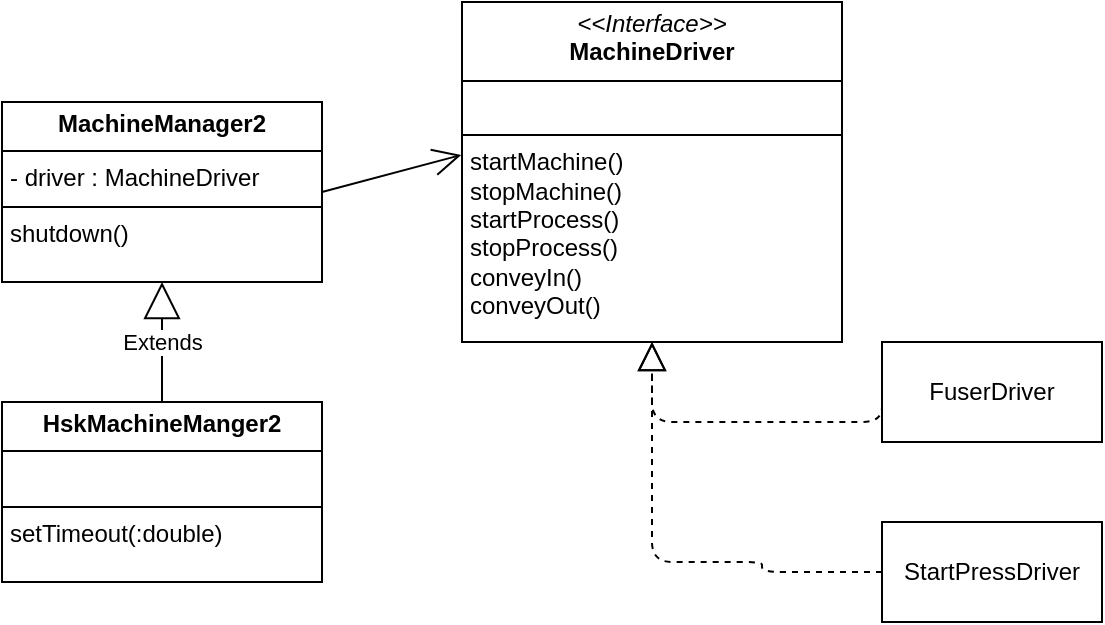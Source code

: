 <mxfile>
    <diagram id="IG2ensJzefZLgvbSrBKK" name="Page-1">
        <mxGraphModel dx="772" dy="307" grid="1" gridSize="10" guides="1" tooltips="1" connect="1" arrows="1" fold="1" page="1" pageScale="1" pageWidth="850" pageHeight="1100" math="0" shadow="0">
            <root>
                <mxCell id="0"/>
                <mxCell id="1" parent="0"/>
                <mxCell id="2" value="&lt;p style=&quot;margin:0px;margin-top:4px;text-align:center;&quot;&gt;&lt;i&gt;&amp;lt;&amp;lt;Interface&amp;gt;&amp;gt;&lt;/i&gt;&lt;br&gt;&lt;b&gt;MachineDriver&lt;/b&gt;&lt;/p&gt;&lt;hr size=&quot;1&quot; style=&quot;border-style:solid;&quot;&gt;&lt;p style=&quot;margin:0px;margin-left:4px;&quot;&gt;&lt;br&gt;&lt;/p&gt;&lt;hr size=&quot;1&quot; style=&quot;border-style:solid;&quot;&gt;&lt;p style=&quot;margin:0px;margin-left:4px;&quot;&gt;startMachine()&lt;/p&gt;&lt;p style=&quot;margin:0px;margin-left:4px;&quot;&gt;stopMachine()&lt;/p&gt;&lt;p style=&quot;margin:0px;margin-left:4px;&quot;&gt;startProcess()&lt;/p&gt;&lt;p style=&quot;margin:0px;margin-left:4px;&quot;&gt;stopProcess()&lt;/p&gt;&lt;p style=&quot;margin:0px;margin-left:4px;&quot;&gt;conveyIn()&lt;/p&gt;&lt;p style=&quot;margin:0px;margin-left:4px;&quot;&gt;conveyOut()&lt;/p&gt;&lt;p style=&quot;margin:0px;margin-left:4px;&quot;&gt;&lt;br&gt;&lt;/p&gt;" style="verticalAlign=top;align=left;overflow=fill;html=1;whiteSpace=wrap;" parent="1" vertex="1">
                    <mxGeometry x="270" y="30" width="190" height="170" as="geometry"/>
                </mxCell>
                <mxCell id="3" value="StartPressDriver" style="html=1;whiteSpace=wrap;" parent="1" vertex="1">
                    <mxGeometry x="480" y="290" width="110" height="50" as="geometry"/>
                </mxCell>
                <mxCell id="4" value="FuserDriver" style="html=1;whiteSpace=wrap;" parent="1" vertex="1">
                    <mxGeometry x="480" y="200" width="110" height="50" as="geometry"/>
                </mxCell>
                <mxCell id="8" value="&lt;p style=&quot;margin:0px;margin-top:4px;text-align:center;&quot;&gt;&lt;b&gt;MachineManager2&lt;/b&gt;&lt;/p&gt;&lt;hr size=&quot;1&quot; style=&quot;border-style:solid;&quot;&gt;&lt;p style=&quot;margin:0px;margin-left:4px;&quot;&gt;- driver : MachineDriver&lt;/p&gt;&lt;hr size=&quot;1&quot; style=&quot;border-style:solid;&quot;&gt;&lt;p style=&quot;margin:0px;margin-left:4px;&quot;&gt;shutdown()&lt;/p&gt;" style="verticalAlign=top;align=left;overflow=fill;html=1;whiteSpace=wrap;" parent="1" vertex="1">
                    <mxGeometry x="40" y="80" width="160" height="90" as="geometry"/>
                </mxCell>
                <mxCell id="9" value="" style="endArrow=open;endFill=1;endSize=12;html=1;entryX=-0.002;entryY=0.45;entryDx=0;entryDy=0;entryPerimeter=0;exitX=1;exitY=0.5;exitDx=0;exitDy=0;" parent="1" source="8" target="2" edge="1">
                    <mxGeometry width="160" relative="1" as="geometry">
                        <mxPoint x="200" y="103" as="sourcePoint"/>
                        <mxPoint x="500" y="270" as="targetPoint"/>
                    </mxGeometry>
                </mxCell>
                <mxCell id="10" value="&lt;p style=&quot;margin:0px;margin-top:4px;text-align:center;&quot;&gt;&lt;b&gt;HskMachineManger2&lt;/b&gt;&lt;/p&gt;&lt;hr size=&quot;1&quot; style=&quot;border-style:solid;&quot;&gt;&lt;p style=&quot;margin:0px;margin-left:4px;&quot;&gt;&lt;br&gt;&lt;/p&gt;&lt;hr size=&quot;1&quot; style=&quot;border-style:solid;&quot;&gt;&lt;p style=&quot;margin:0px;margin-left:4px;&quot;&gt;setTimeout(:double)&lt;/p&gt;" style="verticalAlign=top;align=left;overflow=fill;html=1;whiteSpace=wrap;" parent="1" vertex="1">
                    <mxGeometry x="40" y="230" width="160" height="90" as="geometry"/>
                </mxCell>
                <mxCell id="11" value="Extends" style="endArrow=block;endSize=16;endFill=0;html=1;entryX=0.5;entryY=1;entryDx=0;entryDy=0;exitX=0.5;exitY=0;exitDx=0;exitDy=0;" parent="1" source="10" target="8" edge="1">
                    <mxGeometry width="160" relative="1" as="geometry">
                        <mxPoint x="340" y="270" as="sourcePoint"/>
                        <mxPoint x="500" y="270" as="targetPoint"/>
                    </mxGeometry>
                </mxCell>
                <mxCell id="29" value="" style="endArrow=block;dashed=1;endFill=0;endSize=12;html=1;exitX=0;exitY=0.5;exitDx=0;exitDy=0;entryX=0.5;entryY=1;entryDx=0;entryDy=0;edgeStyle=orthogonalEdgeStyle;" parent="1" source="3" target="2" edge="1">
                    <mxGeometry width="160" relative="1" as="geometry">
                        <mxPoint x="220" y="190" as="sourcePoint"/>
                        <mxPoint x="380" y="190" as="targetPoint"/>
                        <Array as="points">
                            <mxPoint x="420" y="315"/>
                            <mxPoint x="420" y="310"/>
                            <mxPoint x="365" y="310"/>
                        </Array>
                    </mxGeometry>
                </mxCell>
                <mxCell id="30" value="" style="endArrow=block;dashed=1;endFill=0;endSize=12;html=1;exitX=0;exitY=0.5;exitDx=0;exitDy=0;entryX=0.5;entryY=1;entryDx=0;entryDy=0;edgeStyle=orthogonalEdgeStyle;" parent="1" source="4" target="2" edge="1">
                    <mxGeometry width="160" relative="1" as="geometry">
                        <mxPoint x="220" y="190" as="sourcePoint"/>
                        <mxPoint x="380" y="190" as="targetPoint"/>
                        <Array as="points">
                            <mxPoint x="480" y="240"/>
                            <mxPoint x="365" y="240"/>
                        </Array>
                    </mxGeometry>
                </mxCell>
            </root>
        </mxGraphModel>
    </diagram>
</mxfile>